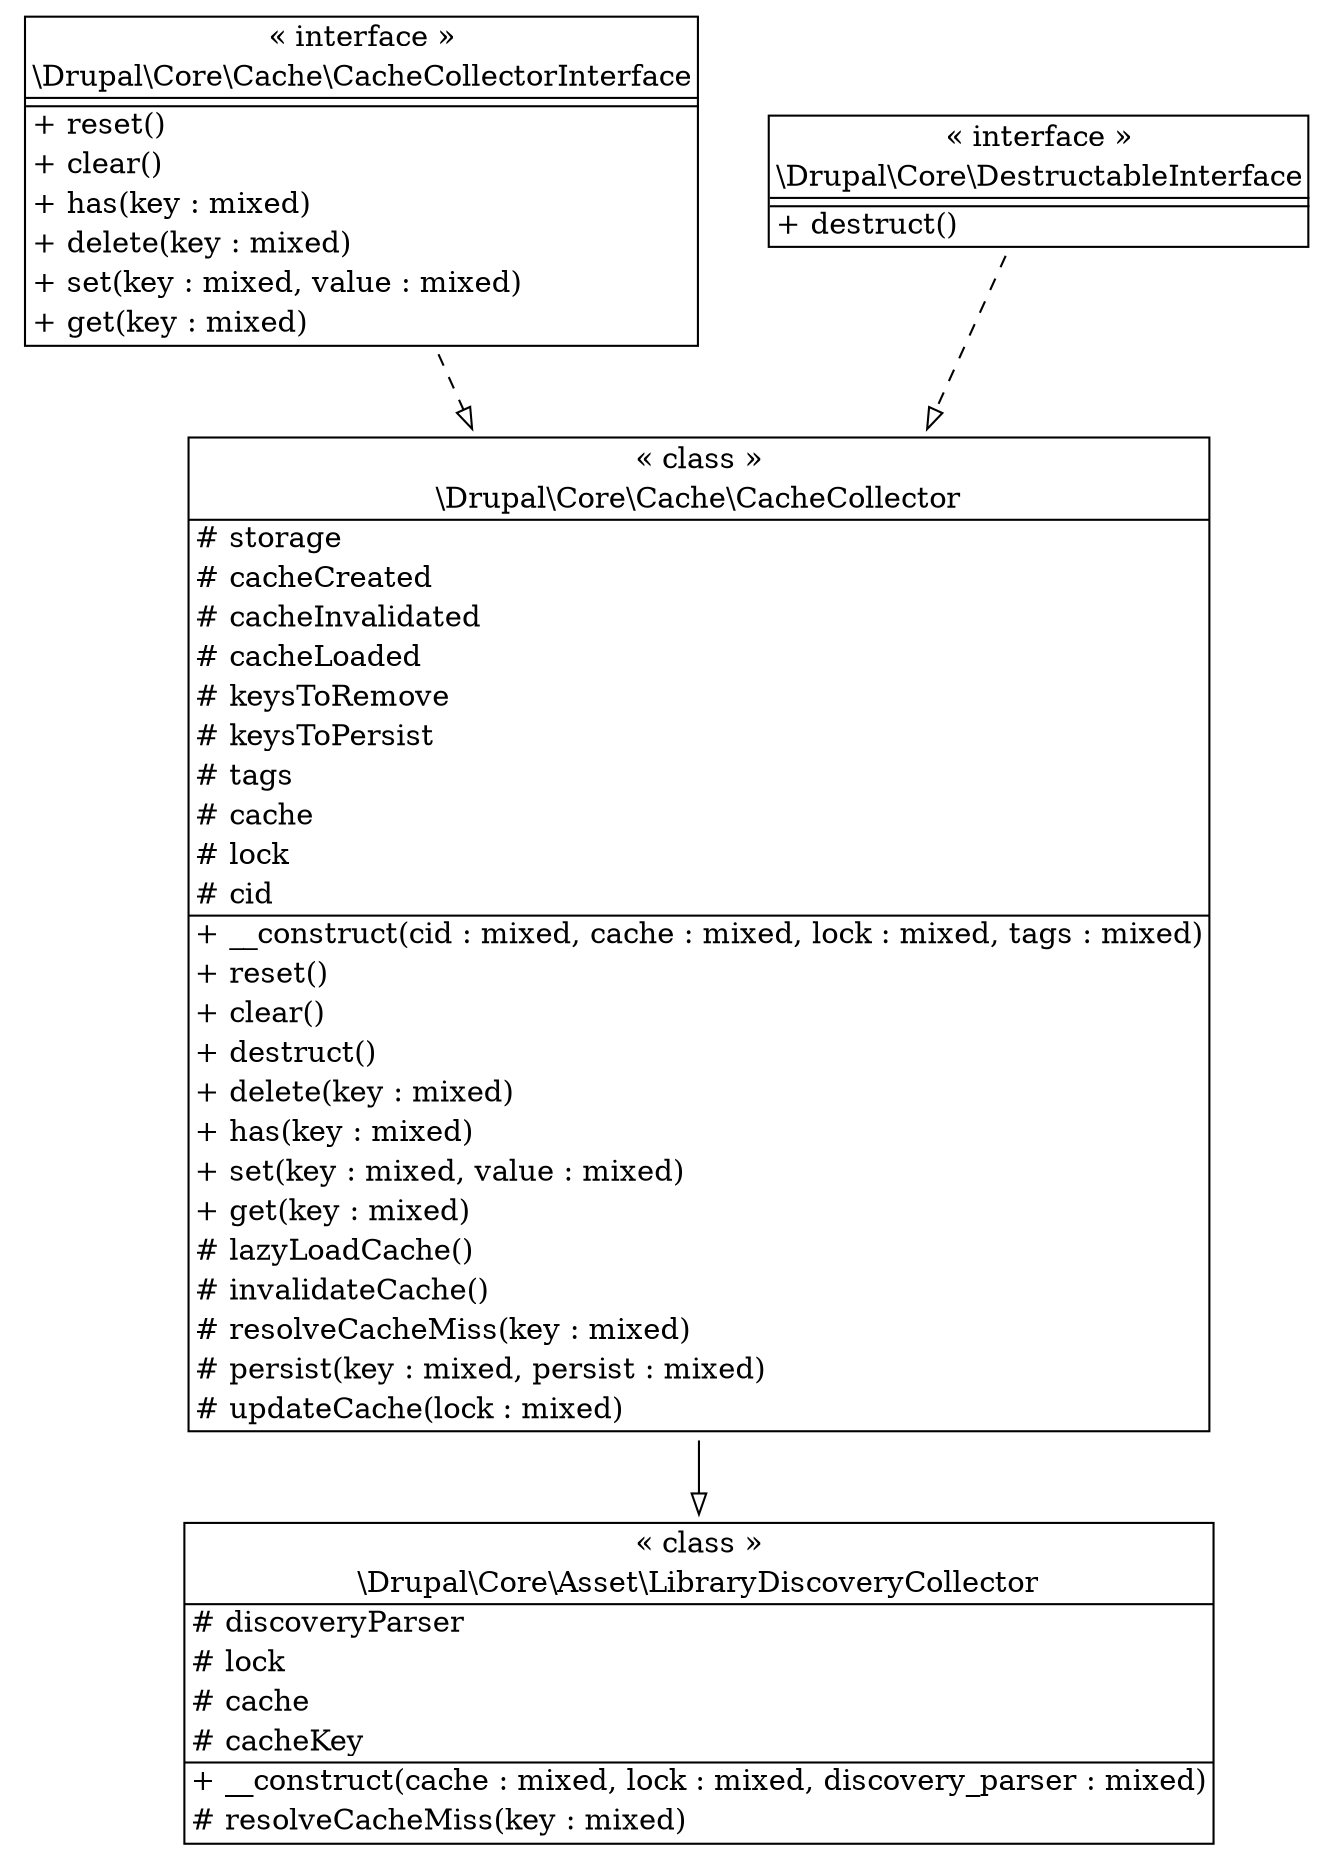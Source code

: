 digraph "Class Diagram" {
  node [shape=plaintext]
  "\\Drupal\\Core\\Asset\\LibraryDiscoveryCollector" [
    label=<
<table border="1" cellpadding="2" cellspacing="0" cellborder="0">
<tr><td align="center">&laquo; class &raquo;</td></tr>
<tr><td align="center" title="class LibraryDiscoveryCollector">\\Drupal\\Core\\Asset\\LibraryDiscoveryCollector</td></tr><hr />
<tr><td align="left" title="protected discoveryParser"># discoveryParser</td></tr>
<tr><td align="left" title="protected lock"># lock</td></tr>
<tr><td align="left" title="protected cache"># cache</td></tr>
<tr><td align="left" title="protected cacheKey"># cacheKey</td></tr>
<hr />
<tr><td align="left" title="public __construct">+ __construct(cache : mixed, lock : mixed, discovery_parser : mixed)</td></tr>
<tr><td align="left" title="protected resolveCacheMiss"># resolveCacheMiss(key : mixed)</td></tr>
</table>
  >
  ];
  "\\Drupal\\Core\\Cache\\CacheCollector" [
    label=<
<table border="1" cellpadding="2" cellspacing="0" cellborder="0">
<tr><td align="center">&laquo; class &raquo;</td></tr>
<tr><td align="center" title="class CacheCollector">\\Drupal\\Core\\Cache\\CacheCollector</td></tr><hr />
<tr><td align="left" title="protected storage"># storage</td></tr>
<tr><td align="left" title="protected cacheCreated"># cacheCreated</td></tr>
<tr><td align="left" title="protected cacheInvalidated"># cacheInvalidated</td></tr>
<tr><td align="left" title="protected cacheLoaded"># cacheLoaded</td></tr>
<tr><td align="left" title="protected keysToRemove"># keysToRemove</td></tr>
<tr><td align="left" title="protected keysToPersist"># keysToPersist</td></tr>
<tr><td align="left" title="protected tags"># tags</td></tr>
<tr><td align="left" title="protected cache"># cache</td></tr>
<tr><td align="left" title="protected lock"># lock</td></tr>
<tr><td align="left" title="protected cid"># cid</td></tr>
<hr />
<tr><td align="left" title="public __construct">+ __construct(cid : mixed, cache : mixed, lock : mixed, tags : mixed)</td></tr>
<tr><td align="left" title="public reset">+ reset()</td></tr>
<tr><td align="left" title="public clear">+ clear()</td></tr>
<tr><td align="left" title="public destruct">+ destruct()</td></tr>
<tr><td align="left" title="public delete">+ delete(key : mixed)</td></tr>
<tr><td align="left" title="public has">+ has(key : mixed)</td></tr>
<tr><td align="left" title="public set">+ set(key : mixed, value : mixed)</td></tr>
<tr><td align="left" title="public get">+ get(key : mixed)</td></tr>
<tr><td align="left" title="protected lazyLoadCache"># lazyLoadCache()</td></tr>
<tr><td align="left" title="protected invalidateCache"># invalidateCache()</td></tr>
<tr><td align="left" title="protected resolveCacheMiss"># resolveCacheMiss(key : mixed)</td></tr>
<tr><td align="left" title="protected persist"># persist(key : mixed, persist : mixed)</td></tr>
<tr><td align="left" title="protected updateCache"># updateCache(lock : mixed)</td></tr>
</table>
  >
  ];
  "\\Drupal\\Core\\Cache\\CacheCollectorInterface" [
    label=<
<table border="1" cellpadding="2" cellspacing="0" cellborder="0">
<tr><td align="center">&laquo; interface &raquo;</td></tr>
<tr><td align="center" title="interface CacheCollectorInterface">\\Drupal\\Core\\Cache\\CacheCollectorInterface</td></tr><hr />
<tr><td></td></tr>
<hr />
<tr><td align="left" title="public reset">+ reset()</td></tr>
<tr><td align="left" title="public clear">+ clear()</td></tr>
<tr><td align="left" title="public has">+ has(key : mixed)</td></tr>
<tr><td align="left" title="public delete">+ delete(key : mixed)</td></tr>
<tr><td align="left" title="public set">+ set(key : mixed, value : mixed)</td></tr>
<tr><td align="left" title="public get">+ get(key : mixed)</td></tr>
</table>
  >
  ];
  "\\Drupal\\Core\\DestructableInterface" [
    label=<
<table border="1" cellpadding="2" cellspacing="0" cellborder="0">
<tr><td align="center">&laquo; interface &raquo;</td></tr>
<tr><td align="center" title="interface DestructableInterface">\\Drupal\\Core\\DestructableInterface</td></tr><hr />
<tr><td></td></tr>
<hr />
<tr><td align="left" title="public destruct">+ destruct()</td></tr>
</table>
  >
  ];
"\\Drupal\\Core\\Cache\\CacheCollector" -> "\\Drupal\\Core\\Asset\\LibraryDiscoveryCollector" [arrowhead="empty"];

"\\Drupal\\Core\\Cache\\CacheCollectorInterface" -> "\\Drupal\\Core\\Cache\\CacheCollector" [arrowhead="empty" style="dashed"];

"\\Drupal\\Core\\DestructableInterface" -> "\\Drupal\\Core\\Cache\\CacheCollector" [arrowhead="empty" style="dashed"];

}